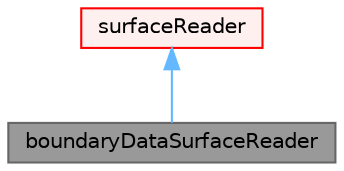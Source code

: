 digraph "boundaryDataSurfaceReader"
{
 // LATEX_PDF_SIZE
  bgcolor="transparent";
  edge [fontname=Helvetica,fontsize=10,labelfontname=Helvetica,labelfontsize=10];
  node [fontname=Helvetica,fontsize=10,shape=box,height=0.2,width=0.4];
  Node1 [id="Node000001",label="boundaryDataSurfaceReader",height=0.2,width=0.4,color="gray40", fillcolor="grey60", style="filled", fontcolor="black",tooltip="A boundaryData format surface reader. However, the \"surface\" represented by boundaryData is actually ..."];
  Node2 -> Node1 [id="edge1_Node000001_Node000002",dir="back",color="steelblue1",style="solid",tooltip=" "];
  Node2 [id="Node000002",label="surfaceReader",height=0.2,width=0.4,color="red", fillcolor="#FFF0F0", style="filled",URL="$classFoam_1_1surfaceReader.html",tooltip="Abstract base class for surface readers with fields."];
}
